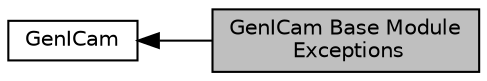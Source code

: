 digraph "GenICam Base Module Exceptions"
{
  edge [fontname="Helvetica",fontsize="10",labelfontname="Helvetica",labelfontsize="10"];
  node [fontname="Helvetica",fontsize="10",shape=record];
  rankdir=LR;
  Node0 [label="GenICam Base Module\l Exceptions",height=0.2,width=0.4,color="black", fillcolor="grey75", style="filled", fontcolor="black"];
  Node1 [label="GenICam",height=0.2,width=0.4,color="black", fillcolor="white", style="filled",URL="$group___gen_i_cam___modules.html"];
  Node1->Node0 [shape=plaintext, dir="back", style="solid"];
}
